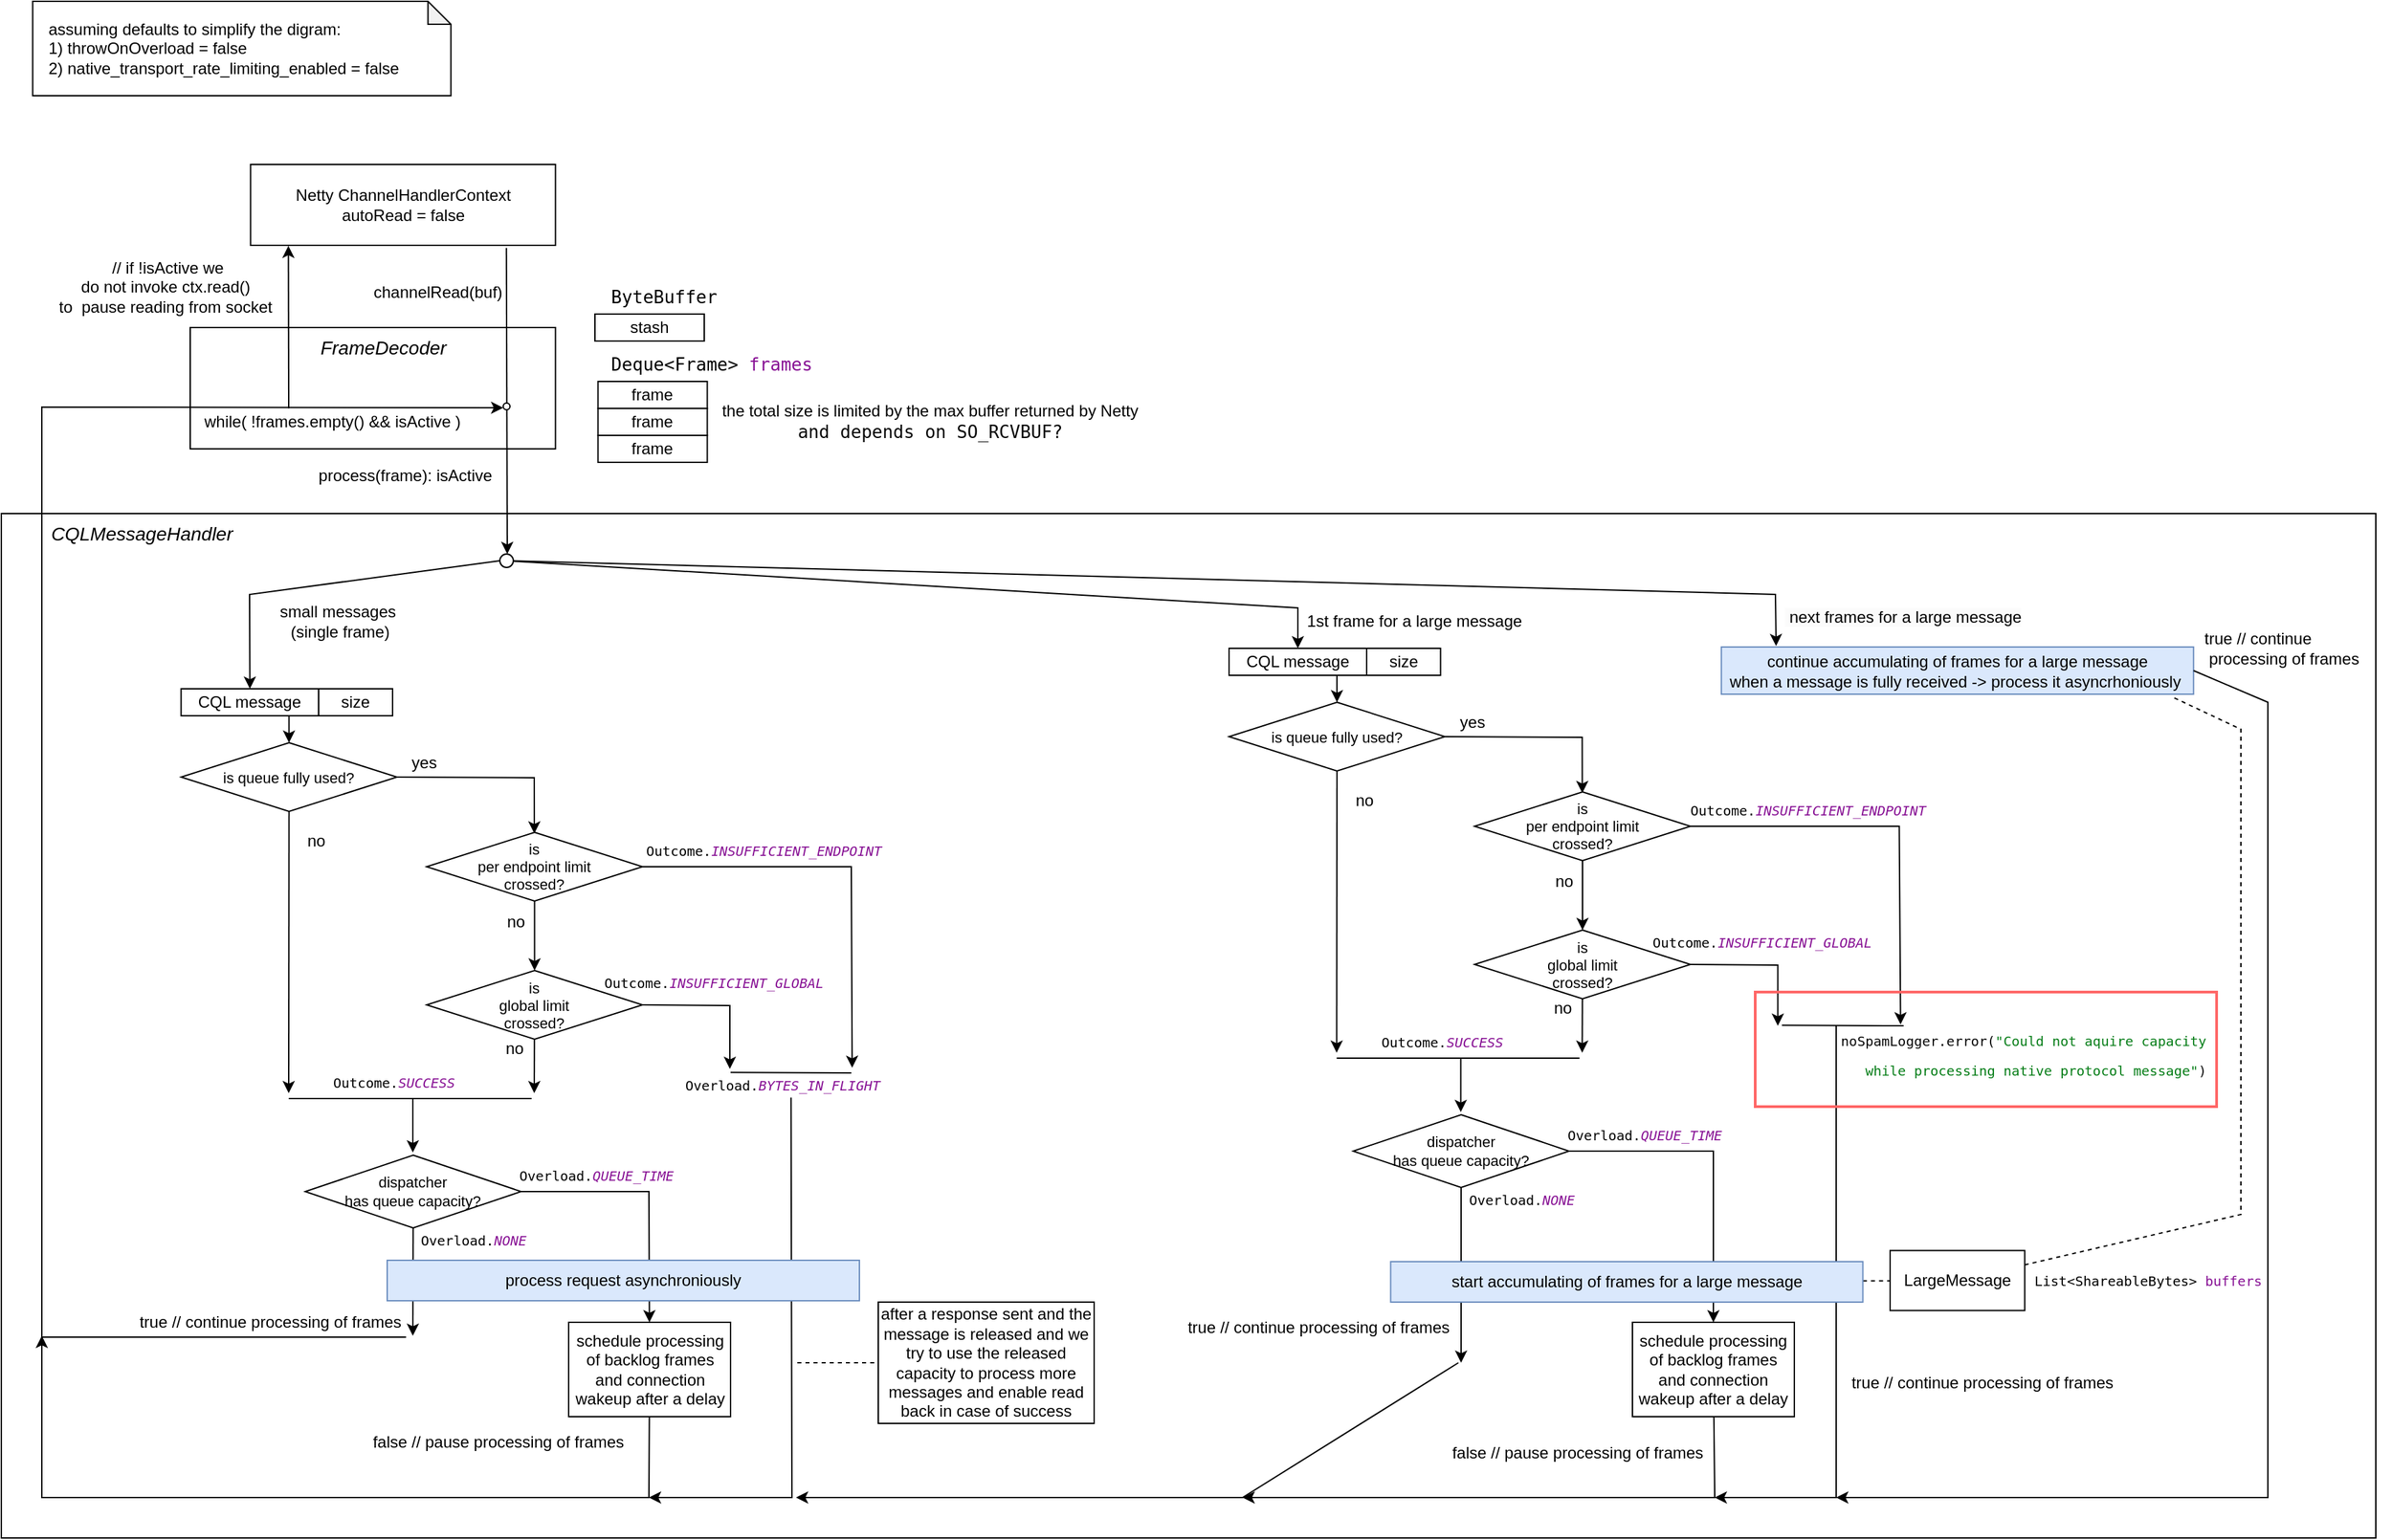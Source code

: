 <mxfile version="24.7.16">
  <diagram name="Page-1" id="RJl8foQrT1MNfsJvkNp6">
    <mxGraphModel dx="2375" dy="1518" grid="1" gridSize="10" guides="1" tooltips="1" connect="1" arrows="1" fold="1" page="1" pageScale="1" pageWidth="827" pageHeight="1169" math="0" shadow="0">
      <root>
        <mxCell id="0" />
        <mxCell id="1" parent="0" />
        <mxCell id="gCQVIUxPIXGQnF0v9b5V-1" value="&amp;nbsp; &amp;nbsp; FrameDecoder" style="rounded=0;whiteSpace=wrap;html=1;verticalAlign=top;fontStyle=2;fontSize=14;" vertex="1" parent="1">
          <mxGeometry x="850" y="522" width="270.73" height="90" as="geometry" />
        </mxCell>
        <mxCell id="gCQVIUxPIXGQnF0v9b5V-2" value="&lt;div style=&quot;background-color:#ffffff;color:#080808&quot;&gt;&lt;pre style=&quot;font-family:&#39;JetBrains Mono&#39;,monospace;font-size:9.8pt;&quot;&gt;&lt;span style=&quot;color:#000000;&quot;&gt;Deque&lt;/span&gt;&amp;lt;&lt;span style=&quot;color:#000000;&quot;&gt;Frame&lt;/span&gt;&amp;gt; &lt;span style=&quot;color:#871094;&quot;&gt;frames&lt;/span&gt;&lt;/pre&gt;&lt;/div&gt;" style="text;whiteSpace=wrap;html=1;" vertex="1" parent="1">
          <mxGeometry x="1160" y="522" width="180" height="40" as="geometry" />
        </mxCell>
        <mxCell id="gCQVIUxPIXGQnF0v9b5V-3" value="frame" style="rounded=0;whiteSpace=wrap;html=1;" vertex="1" parent="1">
          <mxGeometry x="1152.25" y="562" width="81" height="20" as="geometry" />
        </mxCell>
        <mxCell id="gCQVIUxPIXGQnF0v9b5V-4" value="frame" style="rounded=0;whiteSpace=wrap;html=1;" vertex="1" parent="1">
          <mxGeometry x="1152.25" y="582" width="81" height="20" as="geometry" />
        </mxCell>
        <mxCell id="gCQVIUxPIXGQnF0v9b5V-5" value="frame" style="rounded=0;whiteSpace=wrap;html=1;" vertex="1" parent="1">
          <mxGeometry x="1152.25" y="602" width="81" height="20" as="geometry" />
        </mxCell>
        <mxCell id="gCQVIUxPIXGQnF0v9b5V-6" value="stash" style="rounded=0;whiteSpace=wrap;html=1;" vertex="1" parent="1">
          <mxGeometry x="1150" y="512" width="81" height="20" as="geometry" />
        </mxCell>
        <mxCell id="gCQVIUxPIXGQnF0v9b5V-7" value="&lt;div style=&quot;background-color: rgb(255, 255, 255);&quot;&gt;&lt;pre style=&quot;font-family: &amp;quot;JetBrains Mono&amp;quot;, monospace; font-size: 9.8pt;&quot;&gt;ByteBuffer&lt;/pre&gt;&lt;/div&gt;" style="text;whiteSpace=wrap;html=1;" vertex="1" parent="1">
          <mxGeometry x="1160" y="472" width="180" height="40" as="geometry" />
        </mxCell>
        <mxCell id="gCQVIUxPIXGQnF0v9b5V-8" value="&amp;nbsp; &amp;nbsp; &amp;nbsp; &amp;nbsp; &amp;nbsp;CQLMessageHandler" style="rounded=0;whiteSpace=wrap;html=1;verticalAlign=top;align=left;fontStyle=2;fontSize=14;" vertex="1" parent="1">
          <mxGeometry x="710" y="660" width="1760" height="760" as="geometry" />
        </mxCell>
        <mxCell id="gCQVIUxPIXGQnF0v9b5V-9" value="" style="endArrow=classic;html=1;rounded=0;exitX=0.839;exitY=1.033;exitDx=0;exitDy=0;exitPerimeter=0;" edge="1" parent="1" source="gCQVIUxPIXGQnF0v9b5V-49">
          <mxGeometry width="50" height="50" relative="1" as="geometry">
            <mxPoint x="1084.54" y="362" as="sourcePoint" />
            <mxPoint x="1085" y="690" as="targetPoint" />
          </mxGeometry>
        </mxCell>
        <mxCell id="gCQVIUxPIXGQnF0v9b5V-10" value="" style="endArrow=classic;html=1;rounded=0;entryX=0.5;entryY=0;entryDx=0;entryDy=0;" edge="1" parent="1" source="gCQVIUxPIXGQnF0v9b5V-99" target="gCQVIUxPIXGQnF0v9b5V-57">
          <mxGeometry width="50" height="50" relative="1" as="geometry">
            <mxPoint x="1090" y="690" as="sourcePoint" />
            <mxPoint x="1710" y="750" as="targetPoint" />
            <Array as="points">
              <mxPoint x="1671" y="730" />
            </Array>
          </mxGeometry>
        </mxCell>
        <mxCell id="gCQVIUxPIXGQnF0v9b5V-11" value="1st frame for a large message" style="text;html=1;align=center;verticalAlign=middle;resizable=0;points=[];autosize=1;strokeColor=none;fillColor=none;" vertex="1" parent="1">
          <mxGeometry x="1666.76" y="725" width="180" height="30" as="geometry" />
        </mxCell>
        <mxCell id="gCQVIUxPIXGQnF0v9b5V-12" value="" style="endArrow=classic;html=1;rounded=0;entryX=0.5;entryY=0;entryDx=0;entryDy=0;exitX=0;exitY=0.5;exitDx=0;exitDy=0;" edge="1" parent="1" source="gCQVIUxPIXGQnF0v9b5V-99" target="gCQVIUxPIXGQnF0v9b5V-14">
          <mxGeometry width="50" height="50" relative="1" as="geometry">
            <mxPoint x="1080" y="690" as="sourcePoint" />
            <mxPoint x="1020" y="650" as="targetPoint" />
            <Array as="points">
              <mxPoint x="894" y="720" />
            </Array>
          </mxGeometry>
        </mxCell>
        <mxCell id="gCQVIUxPIXGQnF0v9b5V-13" value="small messages&lt;br&gt;&amp;nbsp;(single frame)" style="text;html=1;align=center;verticalAlign=middle;resizable=0;points=[];autosize=1;strokeColor=none;fillColor=none;" vertex="1" parent="1">
          <mxGeometry x="904.02" y="720" width="110" height="40" as="geometry" />
        </mxCell>
        <mxCell id="gCQVIUxPIXGQnF0v9b5V-14" value="CQL message" style="rounded=0;whiteSpace=wrap;html=1;" vertex="1" parent="1">
          <mxGeometry x="843.24" y="790" width="102" height="20" as="geometry" />
        </mxCell>
        <mxCell id="gCQVIUxPIXGQnF0v9b5V-15" value="size" style="rounded=0;whiteSpace=wrap;html=1;" vertex="1" parent="1">
          <mxGeometry x="945.24" y="790" width="54.76" height="20" as="geometry" />
        </mxCell>
        <mxCell id="gCQVIUxPIXGQnF0v9b5V-16" value="" style="endArrow=classic;html=1;rounded=0;entryX=0.5;entryY=0;entryDx=0;entryDy=0;exitX=0.784;exitY=1.02;exitDx=0;exitDy=0;exitPerimeter=0;" edge="1" parent="1" source="gCQVIUxPIXGQnF0v9b5V-14" target="gCQVIUxPIXGQnF0v9b5V-17">
          <mxGeometry width="50" height="50" relative="1" as="geometry">
            <mxPoint x="921.99" y="750" as="sourcePoint" />
            <mxPoint x="970.99" y="929" as="targetPoint" />
          </mxGeometry>
        </mxCell>
        <mxCell id="gCQVIUxPIXGQnF0v9b5V-17" value="is queue fully used?" style="rhombus;whiteSpace=wrap;html=1;fontSize=11;" vertex="1" parent="1">
          <mxGeometry x="843.24" y="830" width="160" height="51" as="geometry" />
        </mxCell>
        <mxCell id="gCQVIUxPIXGQnF0v9b5V-18" value="" style="endArrow=classic;html=1;rounded=0;exitX=0.994;exitY=0.5;exitDx=0;exitDy=0;exitPerimeter=0;entryX=0.499;entryY=0.017;entryDx=0;entryDy=0;entryPerimeter=0;" edge="1" parent="1" source="gCQVIUxPIXGQnF0v9b5V-17" target="gCQVIUxPIXGQnF0v9b5V-19">
          <mxGeometry width="50" height="50" relative="1" as="geometry">
            <mxPoint x="1032.422" y="844.761" as="sourcePoint" />
            <mxPoint x="1104.99" y="919" as="targetPoint" />
            <Array as="points">
              <mxPoint x="1105" y="856" />
            </Array>
          </mxGeometry>
        </mxCell>
        <mxCell id="gCQVIUxPIXGQnF0v9b5V-19" value="is &lt;br style=&quot;font-size: 11px;&quot;&gt;per endpoint limit &lt;br&gt;crossed?" style="rhombus;whiteSpace=wrap;html=1;fontSize=11;" vertex="1" parent="1">
          <mxGeometry x="1025.23" y="896.5" width="160" height="51" as="geometry" />
        </mxCell>
        <mxCell id="gCQVIUxPIXGQnF0v9b5V-20" value="yes" style="text;html=1;align=center;verticalAlign=middle;resizable=0;points=[];autosize=1;strokeColor=none;fillColor=none;" vertex="1" parent="1">
          <mxGeometry x="1003.24" y="830" width="40" height="30" as="geometry" />
        </mxCell>
        <mxCell id="gCQVIUxPIXGQnF0v9b5V-21" value="" style="endArrow=classic;html=1;rounded=0;" edge="1" parent="1" source="gCQVIUxPIXGQnF0v9b5V-19" target="gCQVIUxPIXGQnF0v9b5V-29">
          <mxGeometry width="50" height="50" relative="1" as="geometry">
            <mxPoint x="1019.75" y="870" as="sourcePoint" />
            <mxPoint x="1105" y="990" as="targetPoint" />
          </mxGeometry>
        </mxCell>
        <mxCell id="gCQVIUxPIXGQnF0v9b5V-22" value="no" style="text;html=1;align=center;verticalAlign=middle;resizable=0;points=[];autosize=1;strokeColor=none;fillColor=none;" vertex="1" parent="1">
          <mxGeometry x="1070.88" y="947.5" width="40" height="30" as="geometry" />
        </mxCell>
        <mxCell id="gCQVIUxPIXGQnF0v9b5V-23" value="" style="endArrow=classic;html=1;rounded=0;exitX=0.5;exitY=1;exitDx=0;exitDy=0;" edge="1" parent="1" source="gCQVIUxPIXGQnF0v9b5V-17">
          <mxGeometry width="50" height="50" relative="1" as="geometry">
            <mxPoint x="890" y="1040" as="sourcePoint" />
            <mxPoint x="923" y="1090" as="targetPoint" />
          </mxGeometry>
        </mxCell>
        <mxCell id="gCQVIUxPIXGQnF0v9b5V-24" value="no" style="text;html=1;align=center;verticalAlign=middle;resizable=0;points=[];autosize=1;strokeColor=none;fillColor=none;" vertex="1" parent="1">
          <mxGeometry x="923.02" y="888" width="40" height="30" as="geometry" />
        </mxCell>
        <mxCell id="gCQVIUxPIXGQnF0v9b5V-25" value="" style="endArrow=none;html=1;rounded=0;" edge="1" parent="1">
          <mxGeometry width="50" height="50" relative="1" as="geometry">
            <mxPoint x="923.02" y="1094" as="sourcePoint" />
            <mxPoint x="1103.02" y="1094" as="targetPoint" />
          </mxGeometry>
        </mxCell>
        <mxCell id="gCQVIUxPIXGQnF0v9b5V-26" value="&lt;div style=&quot;background-color: rgb(255, 255, 255); color: rgb(8, 8, 8); font-size: 10px;&quot;&gt;&lt;pre style=&quot;font-family: &amp;quot;JetBrains Mono&amp;quot;, monospace; font-size: 10px;&quot;&gt;&lt;span style=&quot;color: rgb(0, 0, 0); font-size: 10px;&quot;&gt;Outcome&lt;/span&gt;.&lt;span style=&quot;color: rgb(135, 16, 148); font-style: italic; font-size: 10px;&quot;&gt;SUCCESS&lt;/span&gt;&lt;/pre&gt;&lt;/div&gt;" style="text;whiteSpace=wrap;html=1;fontSize=10;" vertex="1" parent="1">
          <mxGeometry x="954.26" y="1060" width="94.76" height="30" as="geometry" />
        </mxCell>
        <mxCell id="gCQVIUxPIXGQnF0v9b5V-27" value="&lt;div style=&quot;background-color: rgb(255, 255, 255); color: rgb(8, 8, 8); font-size: 10px;&quot;&gt;&lt;pre style=&quot;font-family: &amp;quot;JetBrains Mono&amp;quot;, monospace; font-size: 10px;&quot;&gt;&lt;span style=&quot;color: rgb(0, 0, 0); font-size: 10px;&quot;&gt;Outcome&lt;/span&gt;.&lt;span style=&quot;color: rgb(135, 16, 148); font-style: italic; font-size: 10px;&quot;&gt;INSUFFICIENT_ENDPOINT&lt;/span&gt;&lt;/pre&gt;&lt;/div&gt;" style="text;whiteSpace=wrap;html=1;fontSize=10;" vertex="1" parent="1">
          <mxGeometry x="1186.23" y="888" width="190" height="40" as="geometry" />
        </mxCell>
        <mxCell id="gCQVIUxPIXGQnF0v9b5V-28" value="&lt;div style=&quot;background-color: rgb(255, 255, 255); color: rgb(8, 8, 8); font-size: 10px;&quot;&gt;&lt;pre style=&quot;font-family: &amp;quot;JetBrains Mono&amp;quot;, monospace; font-size: 10px;&quot;&gt;&lt;span style=&quot;color: rgb(0, 0, 0); font-size: 10px;&quot;&gt;Outcome&lt;/span&gt;.&lt;span style=&quot;color: rgb(135, 16, 148); font-style: italic; font-size: 10px;&quot;&gt;INSUFFICIENT_GLOBAL&lt;/span&gt;&lt;/pre&gt;&lt;/div&gt;" style="text;whiteSpace=wrap;html=1;fontSize=10;" vertex="1" parent="1">
          <mxGeometry x="1155" y="986" width="168.74" height="21" as="geometry" />
        </mxCell>
        <mxCell id="gCQVIUxPIXGQnF0v9b5V-29" value="is &lt;br style=&quot;font-size: 11px;&quot;&gt;global limit &lt;br&gt;crossed?" style="rhombus;whiteSpace=wrap;html=1;fontSize=11;" vertex="1" parent="1">
          <mxGeometry x="1025.23" y="999" width="160" height="51" as="geometry" />
        </mxCell>
        <mxCell id="gCQVIUxPIXGQnF0v9b5V-30" value="" style="endArrow=classic;html=1;rounded=0;" edge="1" parent="1" source="gCQVIUxPIXGQnF0v9b5V-29">
          <mxGeometry width="50" height="50" relative="1" as="geometry">
            <mxPoint x="1104.8" y="1050" as="sourcePoint" />
            <mxPoint x="1105" y="1090" as="targetPoint" />
          </mxGeometry>
        </mxCell>
        <mxCell id="gCQVIUxPIXGQnF0v9b5V-31" value="no" style="text;html=1;align=center;verticalAlign=middle;resizable=0;points=[];autosize=1;strokeColor=none;fillColor=none;" vertex="1" parent="1">
          <mxGeometry x="1070" y="1042" width="40" height="30" as="geometry" />
        </mxCell>
        <mxCell id="gCQVIUxPIXGQnF0v9b5V-32" value="" style="endArrow=classic;html=1;rounded=0;exitX=1;exitY=0.5;exitDx=0;exitDy=0;entryX=0.57;entryY=-0.042;entryDx=0;entryDy=0;entryPerimeter=0;" edge="1" parent="1" source="gCQVIUxPIXGQnF0v9b5V-19" target="gCQVIUxPIXGQnF0v9b5V-35">
          <mxGeometry width="50" height="50" relative="1" as="geometry">
            <mxPoint x="1115" y="1060" as="sourcePoint" />
            <mxPoint x="1340" y="1050" as="targetPoint" />
            <Array as="points">
              <mxPoint x="1340" y="922" />
            </Array>
          </mxGeometry>
        </mxCell>
        <mxCell id="gCQVIUxPIXGQnF0v9b5V-33" value="" style="endArrow=classic;html=1;rounded=0;exitX=1;exitY=0.5;exitDx=0;exitDy=0;entryX=0.158;entryY=0;entryDx=0;entryDy=0;entryPerimeter=0;" edge="1" parent="1" source="gCQVIUxPIXGQnF0v9b5V-29" target="gCQVIUxPIXGQnF0v9b5V-35">
          <mxGeometry width="50" height="50" relative="1" as="geometry">
            <mxPoint x="1195" y="932" as="sourcePoint" />
            <mxPoint x="1250" y="1040" as="targetPoint" />
            <Array as="points">
              <mxPoint x="1250" y="1025" />
            </Array>
          </mxGeometry>
        </mxCell>
        <mxCell id="gCQVIUxPIXGQnF0v9b5V-34" value="" style="endArrow=classic;html=1;rounded=0;exitX=0.364;exitY=1.06;exitDx=0;exitDy=0;exitPerimeter=0;" edge="1" parent="1" source="gCQVIUxPIXGQnF0v9b5V-35">
          <mxGeometry width="50" height="50" relative="1" as="geometry">
            <mxPoint x="1296" y="1090" as="sourcePoint" />
            <mxPoint x="1190" y="1390" as="targetPoint" />
            <Array as="points">
              <mxPoint x="1296" y="1390" />
            </Array>
          </mxGeometry>
        </mxCell>
        <mxCell id="gCQVIUxPIXGQnF0v9b5V-35" value="&lt;div style=&quot;background-color: rgb(255, 255, 255); color: rgb(8, 8, 8); font-size: 10px;&quot;&gt;&lt;pre style=&quot;font-family: &amp;quot;JetBrains Mono&amp;quot;, monospace; font-size: 10px;&quot;&gt;&lt;span style=&quot;color: rgb(0, 0, 0); font-size: 10px;&quot;&gt;Overload&lt;/span&gt;.&lt;span style=&quot;color: rgb(135, 16, 148); font-style: italic; font-size: 10px;&quot;&gt;BYTES_IN_FLIGHT&lt;/span&gt;&lt;/pre&gt;&lt;/div&gt;" style="text;whiteSpace=wrap;html=1;fontSize=10;spacing=2;spacingTop=-10;" vertex="1" parent="1">
          <mxGeometry x="1215.24" y="1072" width="220" height="20" as="geometry" />
        </mxCell>
        <mxCell id="gCQVIUxPIXGQnF0v9b5V-36" value="" style="endArrow=classic;html=1;rounded=0;" edge="1" parent="1">
          <mxGeometry width="50" height="50" relative="1" as="geometry">
            <mxPoint x="1015" y="1094" as="sourcePoint" />
            <mxPoint x="1015" y="1134" as="targetPoint" />
          </mxGeometry>
        </mxCell>
        <mxCell id="gCQVIUxPIXGQnF0v9b5V-37" value="the total size is limited by the max buffer returned by Netty&lt;br&gt;&lt;span style=&quot;font-family: &amp;quot;JetBrains Mono&amp;quot;, monospace; font-size: 9.8pt; background-color: rgb(255, 255, 255); color: rgb(8, 8, 8);&quot;&gt;and depends on SO_RCVBUF?&lt;/span&gt;" style="text;html=1;align=center;verticalAlign=middle;resizable=0;points=[];autosize=1;strokeColor=none;fillColor=none;" vertex="1" parent="1">
          <mxGeometry x="1233.25" y="572" width="330" height="40" as="geometry" />
        </mxCell>
        <mxCell id="gCQVIUxPIXGQnF0v9b5V-38" value="dispatcher&lt;br&gt;has queue capacity?" style="rhombus;whiteSpace=wrap;html=1;fontSize=11;" vertex="1" parent="1">
          <mxGeometry x="935.24" y="1136" width="160" height="54" as="geometry" />
        </mxCell>
        <mxCell id="gCQVIUxPIXGQnF0v9b5V-39" value="" style="endArrow=classic;html=1;rounded=0;exitX=1;exitY=0.5;exitDx=0;exitDy=0;" edge="1" parent="1" source="gCQVIUxPIXGQnF0v9b5V-38" target="gCQVIUxPIXGQnF0v9b5V-46">
          <mxGeometry width="50" height="50" relative="1" as="geometry">
            <mxPoint x="1110" y="1190" as="sourcePoint" />
            <mxPoint x="1190" y="1270" as="targetPoint" />
            <Array as="points">
              <mxPoint x="1190" y="1163" />
            </Array>
          </mxGeometry>
        </mxCell>
        <mxCell id="gCQVIUxPIXGQnF0v9b5V-40" value="&lt;div style=&quot;background-color: rgb(255, 255, 255); color: rgb(8, 8, 8); font-size: 10px;&quot;&gt;&lt;pre style=&quot;font-family: &amp;quot;JetBrains Mono&amp;quot;, monospace; font-size: 10px;&quot;&gt;&lt;span style=&quot;color: rgb(0, 0, 0); font-size: 10px;&quot;&gt;Overload&lt;/span&gt;.&lt;span style=&quot;color: rgb(135, 16, 148); font-style: italic; font-size: 10px;&quot;&gt;QUEUE_TIME&lt;/span&gt;&lt;/pre&gt;&lt;/div&gt;" style="text;whiteSpace=wrap;html=1;fontSize=10;" vertex="1" parent="1">
          <mxGeometry x="1092" y="1129" width="110" height="20" as="geometry" />
        </mxCell>
        <mxCell id="gCQVIUxPIXGQnF0v9b5V-41" value="" style="endArrow=classic;html=1;rounded=0;exitX=0.5;exitY=1;exitDx=0;exitDy=0;" edge="1" parent="1" source="gCQVIUxPIXGQnF0v9b5V-38">
          <mxGeometry width="50" height="50" relative="1" as="geometry">
            <mxPoint x="950" y="1260" as="sourcePoint" />
            <mxPoint x="1015" y="1270" as="targetPoint" />
          </mxGeometry>
        </mxCell>
        <mxCell id="gCQVIUxPIXGQnF0v9b5V-42" value="&lt;div style=&quot;background-color: rgb(255, 255, 255); color: rgb(8, 8, 8); font-size: 10px;&quot;&gt;&lt;pre style=&quot;font-family: &amp;quot;JetBrains Mono&amp;quot;, monospace; font-size: 10px;&quot;&gt;&lt;span style=&quot;color: rgb(0, 0, 0); font-size: 10px;&quot;&gt;Overload&lt;/span&gt;.&lt;span style=&quot;color: rgb(135, 16, 148); font-style: italic; font-size: 10px;&quot;&gt;NONE&lt;/span&gt;&lt;/pre&gt;&lt;/div&gt;" style="text;whiteSpace=wrap;html=1;fontSize=10;" vertex="1" parent="1">
          <mxGeometry x="1019" y="1177" width="140" height="35" as="geometry" />
        </mxCell>
        <mxCell id="gCQVIUxPIXGQnF0v9b5V-43" value="process(frame): isActive" style="text;html=1;align=center;verticalAlign=middle;resizable=0;points=[];autosize=1;strokeColor=none;fillColor=none;" vertex="1" parent="1">
          <mxGeometry x="934" y="617" width="150" height="30" as="geometry" />
        </mxCell>
        <mxCell id="gCQVIUxPIXGQnF0v9b5V-44" value="" style="endArrow=classic;html=1;rounded=0;" edge="1" parent="1">
          <mxGeometry width="50" height="50" relative="1" as="geometry">
            <mxPoint x="1010" y="1271" as="sourcePoint" />
            <mxPoint x="1082" y="581.5" as="targetPoint" />
            <Array as="points">
              <mxPoint x="740" y="1271" />
              <mxPoint x="740" y="581" />
            </Array>
          </mxGeometry>
        </mxCell>
        <mxCell id="gCQVIUxPIXGQnF0v9b5V-45" value="true // continue processing of frames" style="text;html=1;align=center;verticalAlign=middle;resizable=0;points=[];autosize=1;strokeColor=none;fillColor=none;" vertex="1" parent="1">
          <mxGeometry x="799.02" y="1245" width="220" height="30" as="geometry" />
        </mxCell>
        <mxCell id="gCQVIUxPIXGQnF0v9b5V-46" value="schedule processing of backlog frames and connection wakeup after a delay" style="rounded=0;whiteSpace=wrap;html=1;" vertex="1" parent="1">
          <mxGeometry x="1130.5" y="1260" width="120" height="70" as="geometry" />
        </mxCell>
        <mxCell id="gCQVIUxPIXGQnF0v9b5V-47" value="" style="endArrow=classic;html=1;rounded=0;" edge="1" parent="1" source="gCQVIUxPIXGQnF0v9b5V-46">
          <mxGeometry width="50" height="50" relative="1" as="geometry">
            <mxPoint x="710" y="1360" as="sourcePoint" />
            <mxPoint x="740" y="1270" as="targetPoint" />
            <Array as="points">
              <mxPoint x="1190" y="1390" />
              <mxPoint x="740" y="1390" />
            </Array>
          </mxGeometry>
        </mxCell>
        <mxCell id="gCQVIUxPIXGQnF0v9b5V-48" value="false // pause processing of frames" style="text;html=1;align=center;verticalAlign=middle;resizable=0;points=[];autosize=1;strokeColor=none;fillColor=none;" vertex="1" parent="1">
          <mxGeometry x="973.02" y="1334" width="210" height="30" as="geometry" />
        </mxCell>
        <mxCell id="gCQVIUxPIXGQnF0v9b5V-49" value="Netty&amp;nbsp;ChannelHandlerContext&lt;br&gt;autoRead = false" style="rounded=0;whiteSpace=wrap;html=1;" vertex="1" parent="1">
          <mxGeometry x="894.73" y="401" width="226" height="60" as="geometry" />
        </mxCell>
        <mxCell id="gCQVIUxPIXGQnF0v9b5V-50" value="channelRead(buf)" style="text;whiteSpace=wrap;html=1;" vertex="1" parent="1">
          <mxGeometry x="983.75" y="482" width="95.24" height="40" as="geometry" />
        </mxCell>
        <mxCell id="gCQVIUxPIXGQnF0v9b5V-51" value="" style="endArrow=classic;html=1;rounded=0;entryX=0.124;entryY=1.006;entryDx=0;entryDy=0;entryPerimeter=0;" edge="1" parent="1" target="gCQVIUxPIXGQnF0v9b5V-49">
          <mxGeometry width="50" height="50" relative="1" as="geometry">
            <mxPoint x="923.02" y="582" as="sourcePoint" />
            <mxPoint x="923.02" y="482" as="targetPoint" />
          </mxGeometry>
        </mxCell>
        <mxCell id="gCQVIUxPIXGQnF0v9b5V-52" value="while( !frames.empty() &amp;amp;&amp;amp; isActive )" style="text;html=1;align=center;verticalAlign=middle;resizable=0;points=[];autosize=1;strokeColor=none;fillColor=none;" vertex="1" parent="1">
          <mxGeometry x="850" y="577" width="210" height="30" as="geometry" />
        </mxCell>
        <mxCell id="gCQVIUxPIXGQnF0v9b5V-53" value="// if !isActive we &lt;br&gt;do not invoke ctx.read()&amp;nbsp;&lt;br&gt;to&amp;nbsp; pause reading from socket&amp;nbsp;" style="text;html=1;align=center;verticalAlign=middle;resizable=0;points=[];autosize=1;strokeColor=none;fillColor=none;" vertex="1" parent="1">
          <mxGeometry x="743.02" y="462" width="180" height="60" as="geometry" />
        </mxCell>
        <mxCell id="gCQVIUxPIXGQnF0v9b5V-54" value="after a response sent and the message is released and we try to use the released capacity to process more messages and enable read back in case of success" style="rounded=0;whiteSpace=wrap;html=1;" vertex="1" parent="1">
          <mxGeometry x="1360" y="1245" width="160" height="90" as="geometry" />
        </mxCell>
        <mxCell id="gCQVIUxPIXGQnF0v9b5V-55" value="" style="endArrow=none;dashed=1;html=1;rounded=0;entryX=0;entryY=0.5;entryDx=0;entryDy=0;" edge="1" parent="1" target="gCQVIUxPIXGQnF0v9b5V-54">
          <mxGeometry width="50" height="50" relative="1" as="geometry">
            <mxPoint x="1300" y="1290" as="sourcePoint" />
            <mxPoint x="1190" y="1330" as="targetPoint" />
          </mxGeometry>
        </mxCell>
        <mxCell id="gCQVIUxPIXGQnF0v9b5V-56" value="process request asynchroniously" style="rounded=0;whiteSpace=wrap;html=1;fillColor=#dae8fc;strokeColor=#6c8ebf;" vertex="1" parent="1">
          <mxGeometry x="996" y="1214" width="350" height="30" as="geometry" />
        </mxCell>
        <mxCell id="gCQVIUxPIXGQnF0v9b5V-57" value="CQL message" style="rounded=0;whiteSpace=wrap;html=1;" vertex="1" parent="1">
          <mxGeometry x="1620" y="760" width="102" height="20" as="geometry" />
        </mxCell>
        <mxCell id="gCQVIUxPIXGQnF0v9b5V-58" value="size" style="rounded=0;whiteSpace=wrap;html=1;" vertex="1" parent="1">
          <mxGeometry x="1722" y="760" width="54.76" height="20" as="geometry" />
        </mxCell>
        <mxCell id="gCQVIUxPIXGQnF0v9b5V-59" value="" style="endArrow=classic;html=1;rounded=0;entryX=0.5;entryY=0;entryDx=0;entryDy=0;exitX=0.784;exitY=1.02;exitDx=0;exitDy=0;exitPerimeter=0;" edge="1" parent="1" source="gCQVIUxPIXGQnF0v9b5V-57" target="gCQVIUxPIXGQnF0v9b5V-60">
          <mxGeometry width="50" height="50" relative="1" as="geometry">
            <mxPoint x="1698.75" y="720" as="sourcePoint" />
            <mxPoint x="1747.75" y="899" as="targetPoint" />
          </mxGeometry>
        </mxCell>
        <mxCell id="gCQVIUxPIXGQnF0v9b5V-60" value="is queue fully used?" style="rhombus;whiteSpace=wrap;html=1;fontSize=11;" vertex="1" parent="1">
          <mxGeometry x="1620" y="800" width="160" height="51" as="geometry" />
        </mxCell>
        <mxCell id="gCQVIUxPIXGQnF0v9b5V-61" value="" style="endArrow=classic;html=1;rounded=0;exitX=0.994;exitY=0.5;exitDx=0;exitDy=0;exitPerimeter=0;entryX=0.499;entryY=0.017;entryDx=0;entryDy=0;entryPerimeter=0;" edge="1" parent="1" source="gCQVIUxPIXGQnF0v9b5V-60" target="gCQVIUxPIXGQnF0v9b5V-62">
          <mxGeometry width="50" height="50" relative="1" as="geometry">
            <mxPoint x="1809.182" y="814.761" as="sourcePoint" />
            <mxPoint x="1881.75" y="889" as="targetPoint" />
            <Array as="points">
              <mxPoint x="1881.76" y="826" />
            </Array>
          </mxGeometry>
        </mxCell>
        <mxCell id="gCQVIUxPIXGQnF0v9b5V-62" value="is &lt;br style=&quot;font-size: 11px;&quot;&gt;per endpoint limit &lt;br&gt;crossed?" style="rhombus;whiteSpace=wrap;html=1;fontSize=11;" vertex="1" parent="1">
          <mxGeometry x="1801.99" y="866.5" width="160" height="51" as="geometry" />
        </mxCell>
        <mxCell id="gCQVIUxPIXGQnF0v9b5V-63" value="yes" style="text;html=1;align=center;verticalAlign=middle;resizable=0;points=[];autosize=1;strokeColor=none;fillColor=none;" vertex="1" parent="1">
          <mxGeometry x="1780" y="800" width="40" height="30" as="geometry" />
        </mxCell>
        <mxCell id="gCQVIUxPIXGQnF0v9b5V-64" value="" style="endArrow=classic;html=1;rounded=0;" edge="1" parent="1" source="gCQVIUxPIXGQnF0v9b5V-62" target="gCQVIUxPIXGQnF0v9b5V-71">
          <mxGeometry width="50" height="50" relative="1" as="geometry">
            <mxPoint x="1796.51" y="840" as="sourcePoint" />
            <mxPoint x="1881.76" y="960" as="targetPoint" />
          </mxGeometry>
        </mxCell>
        <mxCell id="gCQVIUxPIXGQnF0v9b5V-65" value="no" style="text;html=1;align=center;verticalAlign=middle;resizable=0;points=[];autosize=1;strokeColor=none;fillColor=none;" vertex="1" parent="1">
          <mxGeometry x="1847.64" y="917.5" width="40" height="30" as="geometry" />
        </mxCell>
        <mxCell id="gCQVIUxPIXGQnF0v9b5V-66" value="" style="endArrow=classic;html=1;rounded=0;exitX=0.5;exitY=1;exitDx=0;exitDy=0;" edge="1" parent="1" source="gCQVIUxPIXGQnF0v9b5V-60">
          <mxGeometry width="50" height="50" relative="1" as="geometry">
            <mxPoint x="1666.76" y="1010" as="sourcePoint" />
            <mxPoint x="1699.76" y="1060" as="targetPoint" />
          </mxGeometry>
        </mxCell>
        <mxCell id="gCQVIUxPIXGQnF0v9b5V-67" value="no" style="text;html=1;align=center;verticalAlign=middle;resizable=0;points=[];autosize=1;strokeColor=none;fillColor=none;" vertex="1" parent="1">
          <mxGeometry x="1699.78" y="858" width="40" height="30" as="geometry" />
        </mxCell>
        <mxCell id="gCQVIUxPIXGQnF0v9b5V-68" value="" style="endArrow=none;html=1;rounded=0;" edge="1" parent="1">
          <mxGeometry width="50" height="50" relative="1" as="geometry">
            <mxPoint x="1699.78" y="1064" as="sourcePoint" />
            <mxPoint x="1879.78" y="1064" as="targetPoint" />
          </mxGeometry>
        </mxCell>
        <mxCell id="gCQVIUxPIXGQnF0v9b5V-69" value="&lt;div style=&quot;background-color: rgb(255, 255, 255); color: rgb(8, 8, 8); font-size: 10px;&quot;&gt;&lt;pre style=&quot;font-family: &amp;quot;JetBrains Mono&amp;quot;, monospace; font-size: 10px;&quot;&gt;&lt;span style=&quot;color: rgb(0, 0, 0); font-size: 10px;&quot;&gt;Outcome&lt;/span&gt;.&lt;span style=&quot;color: rgb(135, 16, 148); font-style: italic; font-size: 10px;&quot;&gt;SUCCESS&lt;/span&gt;&lt;/pre&gt;&lt;/div&gt;" style="text;whiteSpace=wrap;html=1;fontSize=10;" vertex="1" parent="1">
          <mxGeometry x="1731.02" y="1030" width="94.76" height="30" as="geometry" />
        </mxCell>
        <mxCell id="gCQVIUxPIXGQnF0v9b5V-70" value="&lt;div style=&quot;background-color: rgb(255, 255, 255); color: rgb(8, 8, 8); font-size: 10px;&quot;&gt;&lt;pre style=&quot;font-family: &amp;quot;JetBrains Mono&amp;quot;, monospace; font-size: 10px;&quot;&gt;&lt;span style=&quot;color: rgb(0, 0, 0); font-size: 10px;&quot;&gt;Outcome&lt;/span&gt;.&lt;span style=&quot;color: rgb(135, 16, 148); font-style: italic; font-size: 10px;&quot;&gt;INSUFFICIENT_GLOBAL&lt;/span&gt;&lt;/pre&gt;&lt;/div&gt;" style="text;whiteSpace=wrap;html=1;fontSize=10;" vertex="1" parent="1">
          <mxGeometry x="1931.76" y="956" width="168.74" height="21" as="geometry" />
        </mxCell>
        <mxCell id="gCQVIUxPIXGQnF0v9b5V-71" value="is &lt;br style=&quot;font-size: 11px;&quot;&gt;global limit &lt;br&gt;crossed?" style="rhombus;whiteSpace=wrap;html=1;fontSize=11;" vertex="1" parent="1">
          <mxGeometry x="1801.99" y="969" width="160" height="51" as="geometry" />
        </mxCell>
        <mxCell id="gCQVIUxPIXGQnF0v9b5V-72" value="" style="endArrow=classic;html=1;rounded=0;" edge="1" parent="1" source="gCQVIUxPIXGQnF0v9b5V-71">
          <mxGeometry width="50" height="50" relative="1" as="geometry">
            <mxPoint x="1881.56" y="1020" as="sourcePoint" />
            <mxPoint x="1881.76" y="1060" as="targetPoint" />
          </mxGeometry>
        </mxCell>
        <mxCell id="gCQVIUxPIXGQnF0v9b5V-73" value="no" style="text;html=1;align=center;verticalAlign=middle;resizable=0;points=[];autosize=1;strokeColor=none;fillColor=none;" vertex="1" parent="1">
          <mxGeometry x="1846.76" y="1012" width="40" height="30" as="geometry" />
        </mxCell>
        <mxCell id="gCQVIUxPIXGQnF0v9b5V-74" value="" style="endArrow=classic;html=1;rounded=0;exitX=1;exitY=0.5;exitDx=0;exitDy=0;entryX=0.57;entryY=-0.042;entryDx=0;entryDy=0;entryPerimeter=0;" edge="1" parent="1" source="gCQVIUxPIXGQnF0v9b5V-62">
          <mxGeometry width="50" height="50" relative="1" as="geometry">
            <mxPoint x="1891.76" y="1030" as="sourcePoint" />
            <mxPoint x="2117.76" y="1039" as="targetPoint" />
            <Array as="points">
              <mxPoint x="2116.76" y="892" />
            </Array>
          </mxGeometry>
        </mxCell>
        <mxCell id="gCQVIUxPIXGQnF0v9b5V-75" value="" style="endArrow=classic;html=1;rounded=0;exitX=1;exitY=0.5;exitDx=0;exitDy=0;entryX=0.158;entryY=0;entryDx=0;entryDy=0;entryPerimeter=0;" edge="1" parent="1" source="gCQVIUxPIXGQnF0v9b5V-71">
          <mxGeometry width="50" height="50" relative="1" as="geometry">
            <mxPoint x="1971.76" y="902" as="sourcePoint" />
            <mxPoint x="2026.76" y="1040" as="targetPoint" />
            <Array as="points">
              <mxPoint x="2026.76" y="995" />
            </Array>
          </mxGeometry>
        </mxCell>
        <mxCell id="gCQVIUxPIXGQnF0v9b5V-76" value="" style="endArrow=classic;html=1;rounded=0;" edge="1" parent="1">
          <mxGeometry width="50" height="50" relative="1" as="geometry">
            <mxPoint x="1791.76" y="1064" as="sourcePoint" />
            <mxPoint x="1791.76" y="1104" as="targetPoint" />
          </mxGeometry>
        </mxCell>
        <mxCell id="gCQVIUxPIXGQnF0v9b5V-77" value="dispatcher&lt;br&gt;has queue capacity?" style="rhombus;whiteSpace=wrap;html=1;fontSize=11;" vertex="1" parent="1">
          <mxGeometry x="1712" y="1106" width="160" height="54" as="geometry" />
        </mxCell>
        <mxCell id="gCQVIUxPIXGQnF0v9b5V-78" value="&lt;div style=&quot;background-color: rgb(255, 255, 255); color: rgb(8, 8, 8); font-size: 10px;&quot;&gt;&lt;pre style=&quot;font-family: &amp;quot;JetBrains Mono&amp;quot;, monospace; font-size: 10px;&quot;&gt;&lt;span style=&quot;color: rgb(0, 0, 0); font-size: 10px;&quot;&gt;Overload&lt;/span&gt;.&lt;span style=&quot;color: rgb(135, 16, 148); font-style: italic; font-size: 10px;&quot;&gt;QUEUE_TIME&lt;/span&gt;&lt;/pre&gt;&lt;/div&gt;" style="text;whiteSpace=wrap;html=1;fontSize=10;" vertex="1" parent="1">
          <mxGeometry x="1868.76" y="1099" width="110" height="20" as="geometry" />
        </mxCell>
        <mxCell id="gCQVIUxPIXGQnF0v9b5V-79" value="&lt;div style=&quot;background-color: rgb(255, 255, 255); color: rgb(8, 8, 8); font-size: 10px;&quot;&gt;&lt;pre style=&quot;font-family: &amp;quot;JetBrains Mono&amp;quot;, monospace; font-size: 10px;&quot;&gt;&lt;span style=&quot;color: rgb(0, 0, 0); font-size: 10px;&quot;&gt;Overload&lt;/span&gt;.&lt;span style=&quot;color: rgb(135, 16, 148); font-style: italic; font-size: 10px;&quot;&gt;NONE&lt;/span&gt;&lt;/pre&gt;&lt;/div&gt;" style="text;whiteSpace=wrap;html=1;fontSize=10;" vertex="1" parent="1">
          <mxGeometry x="1795.76" y="1147" width="140" height="35" as="geometry" />
        </mxCell>
        <mxCell id="gCQVIUxPIXGQnF0v9b5V-80" value="" style="endArrow=classic;html=1;rounded=0;" edge="1" parent="1" source="gCQVIUxPIXGQnF0v9b5V-77">
          <mxGeometry width="50" height="50" relative="1" as="geometry">
            <mxPoint x="1794.71" y="1160" as="sourcePoint" />
            <mxPoint x="1792" y="1290" as="targetPoint" />
          </mxGeometry>
        </mxCell>
        <mxCell id="gCQVIUxPIXGQnF0v9b5V-81" value="" style="endArrow=classic;html=1;rounded=0;" edge="1" parent="1" source="gCQVIUxPIXGQnF0v9b5V-77" target="gCQVIUxPIXGQnF0v9b5V-85">
          <mxGeometry width="50" height="50" relative="1" as="geometry">
            <mxPoint x="1883.76" y="1136" as="sourcePoint" />
            <mxPoint x="1978.76" y="1233" as="targetPoint" />
            <Array as="points">
              <mxPoint x="1979" y="1133" />
            </Array>
          </mxGeometry>
        </mxCell>
        <mxCell id="gCQVIUxPIXGQnF0v9b5V-82" value="LargeMessage" style="rounded=0;whiteSpace=wrap;html=1;" vertex="1" parent="1">
          <mxGeometry x="2110" y="1206.75" width="99.78" height="44.5" as="geometry" />
        </mxCell>
        <mxCell id="gCQVIUxPIXGQnF0v9b5V-83" value="&lt;div style=&quot;background-color: rgb(255, 255, 255); color: rgb(8, 8, 8); font-size: 10px;&quot;&gt;&lt;pre style=&quot;font-family: &amp;quot;JetBrains Mono&amp;quot;, monospace; font-size: 10px;&quot;&gt;&lt;span style=&quot;color: rgb(0, 0, 0); font-size: 10px;&quot;&gt;List&lt;/span&gt;&amp;lt;&lt;span style=&quot;color: rgb(0, 0, 0); font-size: 10px;&quot;&gt;ShareableBytes&lt;/span&gt;&amp;gt; &lt;span style=&quot;color: rgb(135, 16, 148); font-size: 10px;&quot;&gt;buffers&lt;/span&gt;&lt;/pre&gt;&lt;/div&gt;" style="text;whiteSpace=wrap;html=1;fontSize=10;" vertex="1" parent="1">
          <mxGeometry x="2214.78" y="1206.75" width="190" height="38" as="geometry" />
        </mxCell>
        <mxCell id="gCQVIUxPIXGQnF0v9b5V-84" value="" style="endArrow=none;dashed=1;html=1;rounded=0;" edge="1" parent="1" source="gCQVIUxPIXGQnF0v9b5V-92" target="gCQVIUxPIXGQnF0v9b5V-82">
          <mxGeometry width="50" height="50" relative="1" as="geometry">
            <mxPoint x="2040" y="1330" as="sourcePoint" />
            <mxPoint x="2090" y="1280" as="targetPoint" />
          </mxGeometry>
        </mxCell>
        <mxCell id="gCQVIUxPIXGQnF0v9b5V-85" value="schedule processing of backlog frames and connection wakeup after a delay" style="rounded=0;whiteSpace=wrap;html=1;" vertex="1" parent="1">
          <mxGeometry x="1919" y="1260" width="120" height="70" as="geometry" />
        </mxCell>
        <mxCell id="gCQVIUxPIXGQnF0v9b5V-86" value="" style="endArrow=classic;html=1;rounded=0;" edge="1" parent="1">
          <mxGeometry width="50" height="50" relative="1" as="geometry">
            <mxPoint x="1790" y="1290" as="sourcePoint" />
            <mxPoint x="1299" y="1390" as="targetPoint" />
            <Array as="points">
              <mxPoint x="1630" y="1390" />
            </Array>
          </mxGeometry>
        </mxCell>
        <mxCell id="gCQVIUxPIXGQnF0v9b5V-87" value="true // continue processing of frames" style="text;html=1;align=center;verticalAlign=middle;resizable=0;points=[];autosize=1;strokeColor=none;fillColor=none;" vertex="1" parent="1">
          <mxGeometry x="1575.76" y="1249" width="220" height="30" as="geometry" />
        </mxCell>
        <mxCell id="gCQVIUxPIXGQnF0v9b5V-88" value="false // pause processing of frames" style="text;html=1;align=center;verticalAlign=middle;resizable=0;points=[];autosize=1;strokeColor=none;fillColor=none;" vertex="1" parent="1">
          <mxGeometry x="1772.64" y="1342" width="210" height="30" as="geometry" />
        </mxCell>
        <mxCell id="gCQVIUxPIXGQnF0v9b5V-89" value="" style="endArrow=classic;html=1;rounded=0;" edge="1" parent="1" source="gCQVIUxPIXGQnF0v9b5V-85">
          <mxGeometry width="50" height="50" relative="1" as="geometry">
            <mxPoint x="1980.292" y="1305" as="sourcePoint" />
            <mxPoint x="1630" y="1390" as="targetPoint" />
            <Array as="points">
              <mxPoint x="1980" y="1390" />
            </Array>
          </mxGeometry>
        </mxCell>
        <mxCell id="gCQVIUxPIXGQnF0v9b5V-90" value="" style="endArrow=none;html=1;rounded=0;" edge="1" parent="1">
          <mxGeometry width="50" height="50" relative="1" as="geometry">
            <mxPoint x="2029.78" y="1039.66" as="sourcePoint" />
            <mxPoint x="2120" y="1040" as="targetPoint" />
          </mxGeometry>
        </mxCell>
        <mxCell id="gCQVIUxPIXGQnF0v9b5V-91" value="" style="endArrow=classic;html=1;rounded=0;" edge="1" parent="1">
          <mxGeometry width="50" height="50" relative="1" as="geometry">
            <mxPoint x="2070" y="1040" as="sourcePoint" />
            <mxPoint x="1980" y="1390" as="targetPoint" />
            <Array as="points">
              <mxPoint x="2070" y="1390" />
            </Array>
          </mxGeometry>
        </mxCell>
        <mxCell id="gCQVIUxPIXGQnF0v9b5V-92" value="start accumulating of frames for a large message" style="rounded=0;whiteSpace=wrap;html=1;fillColor=#dae8fc;strokeColor=#6c8ebf;" vertex="1" parent="1">
          <mxGeometry x="1739.78" y="1215" width="350" height="30" as="geometry" />
        </mxCell>
        <mxCell id="gCQVIUxPIXGQnF0v9b5V-93" value="true // continue processing of frames" style="text;html=1;align=center;verticalAlign=middle;resizable=0;points=[];autosize=1;strokeColor=none;fillColor=none;" vertex="1" parent="1">
          <mxGeometry x="2068" y="1290" width="220" height="30" as="geometry" />
        </mxCell>
        <mxCell id="gCQVIUxPIXGQnF0v9b5V-94" value="" style="ellipse;whiteSpace=wrap;html=1;aspect=fixed;" vertex="1" parent="1">
          <mxGeometry x="1082" y="578" width="5" height="5" as="geometry" />
        </mxCell>
        <mxCell id="gCQVIUxPIXGQnF0v9b5V-95" value="&lt;div style=&quot;background-color: rgb(255, 255, 255); color: rgb(8, 8, 8); font-size: 10px;&quot;&gt;&lt;pre style=&quot;font-family: &amp;quot;JetBrains Mono&amp;quot;, monospace; font-size: 10px;&quot;&gt;&lt;span style=&quot;color: rgb(0, 0, 0); font-size: 10px;&quot;&gt;Outcome&lt;/span&gt;.&lt;span style=&quot;color: rgb(135, 16, 148); font-style: italic; font-size: 10px;&quot;&gt;INSUFFICIENT_ENDPOINT&lt;/span&gt;&lt;/pre&gt;&lt;/div&gt;" style="text;whiteSpace=wrap;html=1;fontSize=10;" vertex="1" parent="1">
          <mxGeometry x="1960" y="858" width="190" height="40" as="geometry" />
        </mxCell>
        <mxCell id="gCQVIUxPIXGQnF0v9b5V-96" value="continue accumulating of frames for a large message&lt;br&gt;when a message is fully received -&amp;gt; process it asyncrhoniously&amp;nbsp;" style="rounded=0;whiteSpace=wrap;html=1;fillColor=#dae8fc;strokeColor=#6c8ebf;" vertex="1" parent="1">
          <mxGeometry x="1984.89" y="759" width="350" height="35" as="geometry" />
        </mxCell>
        <mxCell id="gCQVIUxPIXGQnF0v9b5V-97" value="" style="endArrow=none;dashed=1;html=1;rounded=0;entryX=0.958;entryY=1.073;entryDx=0;entryDy=0;entryPerimeter=0;" edge="1" parent="1" source="gCQVIUxPIXGQnF0v9b5V-82" target="gCQVIUxPIXGQnF0v9b5V-96">
          <mxGeometry width="50" height="50" relative="1" as="geometry">
            <mxPoint x="2190" y="1010" as="sourcePoint" />
            <mxPoint x="2240" y="960" as="targetPoint" />
            <Array as="points">
              <mxPoint x="2370" y="1180" />
              <mxPoint x="2370" y="820" />
            </Array>
          </mxGeometry>
        </mxCell>
        <mxCell id="gCQVIUxPIXGQnF0v9b5V-98" value="" style="endArrow=classic;html=1;rounded=0;entryX=0.116;entryY=-0.021;entryDx=0;entryDy=0;entryPerimeter=0;" edge="1" parent="1" source="gCQVIUxPIXGQnF0v9b5V-99" target="gCQVIUxPIXGQnF0v9b5V-96">
          <mxGeometry width="50" height="50" relative="1" as="geometry">
            <mxPoint x="1090" y="690" as="sourcePoint" />
            <mxPoint x="1681" y="770" as="targetPoint" />
            <Array as="points">
              <mxPoint x="2025" y="720" />
            </Array>
          </mxGeometry>
        </mxCell>
        <mxCell id="gCQVIUxPIXGQnF0v9b5V-99" value="" style="ellipse;whiteSpace=wrap;html=1;aspect=fixed;" vertex="1" parent="1">
          <mxGeometry x="1079.5" y="690" width="10" height="10" as="geometry" />
        </mxCell>
        <mxCell id="gCQVIUxPIXGQnF0v9b5V-100" value="&lt;meta charset=&quot;utf-8&quot;&gt;&lt;span style=&quot;color: rgb(0, 0, 0); font-family: Helvetica; font-size: 12px; font-style: normal; font-variant-ligatures: normal; font-variant-caps: normal; font-weight: 400; letter-spacing: normal; orphans: 2; text-align: center; text-indent: 0px; text-transform: none; widows: 2; word-spacing: 0px; -webkit-text-stroke-width: 0px; background-color: rgb(251, 251, 251); text-decoration-thickness: initial; text-decoration-style: initial; text-decoration-color: initial; float: none; display: inline !important;&quot;&gt;&amp;nbsp;next frames for a large message&lt;/span&gt;" style="text;whiteSpace=wrap;html=1;" vertex="1" parent="1">
          <mxGeometry x="2030" y="723" width="210" height="40" as="geometry" />
        </mxCell>
        <mxCell id="gCQVIUxPIXGQnF0v9b5V-101" value="assuming defaults to simplify the digram:&lt;br style=&quot;border-color: var(--border-color);&quot;&gt;&lt;span style=&quot;&quot;&gt;1)&amp;nbsp;throwOnOverload = false&lt;/span&gt;&lt;br style=&quot;border-color: var(--border-color);&quot;&gt;&lt;span style=&quot;&quot;&gt;2)&amp;nbsp;native_transport_rate_limiting_enabled = false&lt;/span&gt;" style="shape=note;whiteSpace=wrap;html=1;backgroundOutline=1;darkOpacity=0.05;align=left;spacingLeft=10;size=17;" vertex="1" parent="1">
          <mxGeometry x="733.24" y="280" width="310" height="70" as="geometry" />
        </mxCell>
        <mxCell id="gCQVIUxPIXGQnF0v9b5V-102" value="" style="endArrow=none;html=1;rounded=0;" edge="1" parent="1">
          <mxGeometry width="50" height="50" relative="1" as="geometry">
            <mxPoint x="1250.5" y="1074.6" as="sourcePoint" />
            <mxPoint x="1340" y="1075" as="targetPoint" />
          </mxGeometry>
        </mxCell>
        <mxCell id="gCQVIUxPIXGQnF0v9b5V-103" value="" style="rounded=0;whiteSpace=wrap;html=1;strokeColor=#FF6666;strokeWidth=2;fillColor=none;" vertex="1" parent="1">
          <mxGeometry x="2010" y="1015" width="342" height="85" as="geometry" />
        </mxCell>
        <mxCell id="gCQVIUxPIXGQnF0v9b5V-104" value="&lt;pre style=&quot;border-color: var(--border-color); color: rgb(8, 8, 8); text-align: left; font-family: &amp;quot;JetBrains Mono&amp;quot;, monospace; font-size: 10px;&quot;&gt;noSpamLogger.error(&lt;span style=&quot;border-color: var(--border-color); color: rgb(6, 125, 23); font-size: 10px;&quot;&gt;&quot;Could not aquire capacity &lt;/span&gt;&lt;/pre&gt;&lt;pre style=&quot;border-color: var(--border-color); color: rgb(8, 8, 8); text-align: left; font-family: &amp;quot;JetBrains Mono&amp;quot;, monospace; font-size: 10px;&quot;&gt;&lt;span style=&quot;border-color: var(--border-color); color: rgb(6, 125, 23); font-size: 10px;&quot;&gt;   while processing native protocol message&quot;&lt;/span&gt;)&lt;/pre&gt;" style="text;html=1;strokeColor=none;fillColor=none;align=center;verticalAlign=middle;whiteSpace=wrap;rounded=0;fontSize=10;" vertex="1" parent="1">
          <mxGeometry x="2076" y="1047" width="272" height="30" as="geometry" />
        </mxCell>
        <mxCell id="gCQVIUxPIXGQnF0v9b5V-105" value="" style="endArrow=classic;html=1;rounded=0;exitX=1;exitY=0.5;exitDx=0;exitDy=0;" edge="1" parent="1" source="gCQVIUxPIXGQnF0v9b5V-96">
          <mxGeometry width="50" height="50" relative="1" as="geometry">
            <mxPoint x="2080" y="1050" as="sourcePoint" />
            <mxPoint x="2070" y="1390" as="targetPoint" />
            <Array as="points">
              <mxPoint x="2390" y="800" />
              <mxPoint x="2390" y="1390" />
            </Array>
          </mxGeometry>
        </mxCell>
        <mxCell id="gCQVIUxPIXGQnF0v9b5V-106" value="true // continue &lt;br&gt;&amp;nbsp;processing of frames" style="text;html=1;align=left;verticalAlign=middle;resizable=0;points=[];autosize=1;strokeColor=none;fillColor=none;" vertex="1" parent="1">
          <mxGeometry x="2341" y="740" width="140" height="40" as="geometry" />
        </mxCell>
      </root>
    </mxGraphModel>
  </diagram>
</mxfile>
